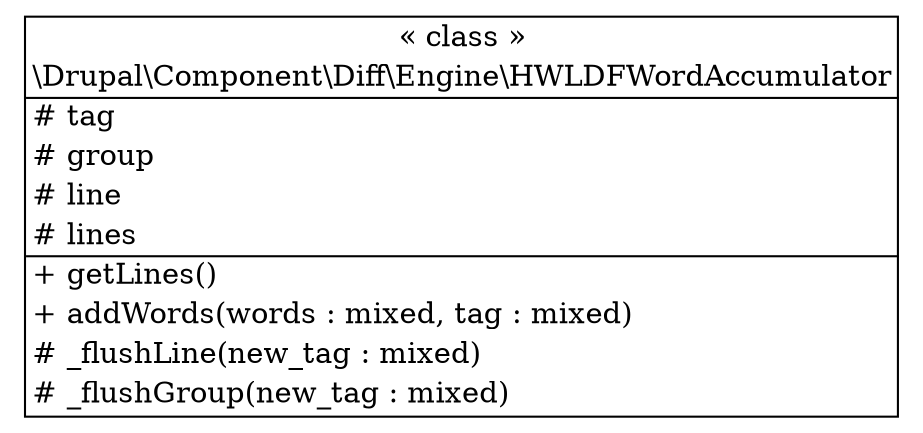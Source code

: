 digraph "Class Diagram" {
  node [shape=plaintext]
  "\\Drupal\\Component\\Diff\\Engine\\HWLDFWordAccumulator" [
    label=<
<table border="1" cellpadding="2" cellspacing="0" cellborder="0">
<tr><td align="center">&laquo; class &raquo;</td></tr>
<tr><td align="center" title="class HWLDFWordAccumulator">\\Drupal\\Component\\Diff\\Engine\\HWLDFWordAccumulator</td></tr><hr />
<tr><td align="left" title="protected tag"># tag</td></tr>
<tr><td align="left" title="protected group"># group</td></tr>
<tr><td align="left" title="protected line"># line</td></tr>
<tr><td align="left" title="protected lines"># lines</td></tr>
<hr />
<tr><td align="left" title="public getLines">+ getLines()</td></tr>
<tr><td align="left" title="public addWords">+ addWords(words : mixed, tag : mixed)</td></tr>
<tr><td align="left" title="protected _flushLine"># _flushLine(new_tag : mixed)</td></tr>
<tr><td align="left" title="protected _flushGroup"># _flushGroup(new_tag : mixed)</td></tr>
</table>
  >
  ];
}